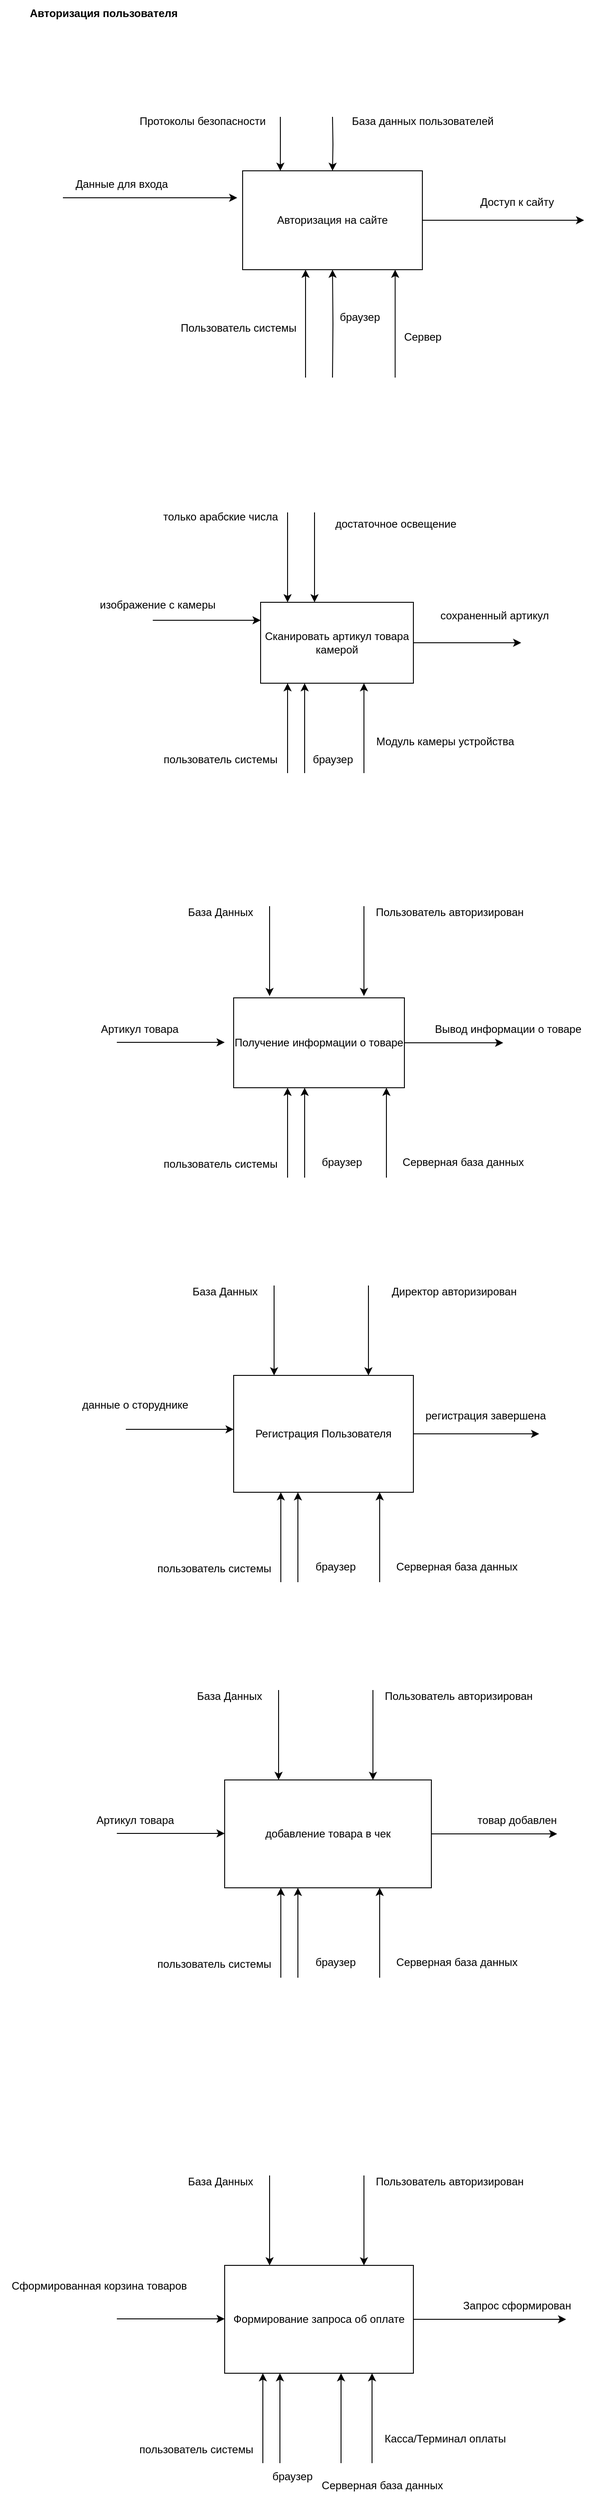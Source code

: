 <mxfile version="22.1.3" type="device">
  <diagram name="Страница — 1" id="ywrntl9T5qYjW6Miu2e3">
    <mxGraphModel dx="1750" dy="957" grid="1" gridSize="10" guides="1" tooltips="1" connect="1" arrows="1" fold="1" page="1" pageScale="1" pageWidth="827" pageHeight="1169" math="0" shadow="0">
      <root>
        <mxCell id="0" />
        <mxCell id="1" parent="0" />
        <mxCell id="PPFiBA-7BCIYIN9y1hDd-3" value="Авторизация пользователя" style="text;html=1;align=center;verticalAlign=middle;resizable=0;points=[];autosize=1;strokeColor=none;fillColor=none;fontStyle=1" vertex="1" parent="1">
          <mxGeometry x="50" y="30" width="190" height="30" as="geometry" />
        </mxCell>
        <mxCell id="PPFiBA-7BCIYIN9y1hDd-7" style="edgeStyle=orthogonalEdgeStyle;rounded=0;orthogonalLoop=1;jettySize=auto;html=1;" edge="1" parent="1" target="PPFiBA-7BCIYIN9y1hDd-4">
          <mxGeometry relative="1" as="geometry">
            <mxPoint x="400" y="160" as="sourcePoint" />
          </mxGeometry>
        </mxCell>
        <mxCell id="PPFiBA-7BCIYIN9y1hDd-9" style="edgeStyle=orthogonalEdgeStyle;rounded=0;orthogonalLoop=1;jettySize=auto;html=1;" edge="1" parent="1" source="PPFiBA-7BCIYIN9y1hDd-4">
          <mxGeometry relative="1" as="geometry">
            <mxPoint x="680" y="275" as="targetPoint" />
          </mxGeometry>
        </mxCell>
        <mxCell id="PPFiBA-7BCIYIN9y1hDd-14" style="edgeStyle=orthogonalEdgeStyle;rounded=0;orthogonalLoop=1;jettySize=auto;html=1;" edge="1" parent="1" target="PPFiBA-7BCIYIN9y1hDd-4">
          <mxGeometry relative="1" as="geometry">
            <mxPoint x="400" y="450" as="sourcePoint" />
          </mxGeometry>
        </mxCell>
        <mxCell id="PPFiBA-7BCIYIN9y1hDd-4" value="Авторизация на сайте" style="rounded=0;whiteSpace=wrap;html=1;" vertex="1" parent="1">
          <mxGeometry x="300" y="220" width="200" height="110" as="geometry" />
        </mxCell>
        <mxCell id="PPFiBA-7BCIYIN9y1hDd-5" value="" style="endArrow=classic;html=1;rounded=0;entryX=-0.03;entryY=0.273;entryDx=0;entryDy=0;entryPerimeter=0;" edge="1" parent="1" target="PPFiBA-7BCIYIN9y1hDd-4">
          <mxGeometry width="50" height="50" relative="1" as="geometry">
            <mxPoint x="100" y="250" as="sourcePoint" />
            <mxPoint x="440" y="200" as="targetPoint" />
          </mxGeometry>
        </mxCell>
        <mxCell id="PPFiBA-7BCIYIN9y1hDd-6" value="Данные для входа" style="text;html=1;align=center;verticalAlign=middle;resizable=0;points=[];autosize=1;strokeColor=none;fillColor=none;" vertex="1" parent="1">
          <mxGeometry x="100" y="220" width="130" height="30" as="geometry" />
        </mxCell>
        <mxCell id="PPFiBA-7BCIYIN9y1hDd-8" value="База данных пользователей" style="text;html=1;align=center;verticalAlign=middle;resizable=0;points=[];autosize=1;strokeColor=none;fillColor=none;" vertex="1" parent="1">
          <mxGeometry x="410" y="150" width="180" height="30" as="geometry" />
        </mxCell>
        <mxCell id="PPFiBA-7BCIYIN9y1hDd-10" value="Доступ к сайту" style="text;html=1;align=center;verticalAlign=middle;resizable=0;points=[];autosize=1;strokeColor=none;fillColor=none;" vertex="1" parent="1">
          <mxGeometry x="550" y="240" width="110" height="30" as="geometry" />
        </mxCell>
        <mxCell id="PPFiBA-7BCIYIN9y1hDd-12" value="Пользователь системы" style="text;html=1;align=center;verticalAlign=middle;resizable=0;points=[];autosize=1;strokeColor=none;fillColor=none;" vertex="1" parent="1">
          <mxGeometry x="220" y="380" width="150" height="30" as="geometry" />
        </mxCell>
        <mxCell id="PPFiBA-7BCIYIN9y1hDd-15" value="браузер" style="text;html=1;align=center;verticalAlign=middle;resizable=0;points=[];autosize=1;strokeColor=none;fillColor=none;" vertex="1" parent="1">
          <mxGeometry x="395" y="368" width="70" height="30" as="geometry" />
        </mxCell>
        <mxCell id="PPFiBA-7BCIYIN9y1hDd-29" style="edgeStyle=orthogonalEdgeStyle;rounded=0;orthogonalLoop=1;jettySize=auto;html=1;" edge="1" parent="1" source="PPFiBA-7BCIYIN9y1hDd-16">
          <mxGeometry relative="1" as="geometry">
            <mxPoint x="610" y="745" as="targetPoint" />
          </mxGeometry>
        </mxCell>
        <mxCell id="PPFiBA-7BCIYIN9y1hDd-16" value="Сканировать артикул товара камерой" style="rounded=0;whiteSpace=wrap;html=1;" vertex="1" parent="1">
          <mxGeometry x="320" y="700" width="170" height="90" as="geometry" />
        </mxCell>
        <mxCell id="PPFiBA-7BCIYIN9y1hDd-17" value="" style="endArrow=classic;html=1;rounded=0;" edge="1" parent="1">
          <mxGeometry width="50" height="50" relative="1" as="geometry">
            <mxPoint x="350" y="890" as="sourcePoint" />
            <mxPoint x="350" y="790" as="targetPoint" />
          </mxGeometry>
        </mxCell>
        <mxCell id="PPFiBA-7BCIYIN9y1hDd-18" value="пользователь системы" style="text;html=1;align=center;verticalAlign=middle;resizable=0;points=[];autosize=1;strokeColor=none;fillColor=none;" vertex="1" parent="1">
          <mxGeometry x="200" y="860" width="150" height="30" as="geometry" />
        </mxCell>
        <mxCell id="PPFiBA-7BCIYIN9y1hDd-19" value="" style="endArrow=classic;html=1;rounded=0;" edge="1" parent="1">
          <mxGeometry width="50" height="50" relative="1" as="geometry">
            <mxPoint x="369" y="890" as="sourcePoint" />
            <mxPoint x="369" y="790" as="targetPoint" />
          </mxGeometry>
        </mxCell>
        <mxCell id="PPFiBA-7BCIYIN9y1hDd-20" value="браузер" style="text;html=1;align=center;verticalAlign=middle;resizable=0;points=[];autosize=1;strokeColor=none;fillColor=none;" vertex="1" parent="1">
          <mxGeometry x="365" y="860" width="70" height="30" as="geometry" />
        </mxCell>
        <mxCell id="PPFiBA-7BCIYIN9y1hDd-21" value="" style="endArrow=classic;html=1;rounded=0;" edge="1" parent="1">
          <mxGeometry width="50" height="50" relative="1" as="geometry">
            <mxPoint x="435" y="890" as="sourcePoint" />
            <mxPoint x="435" y="790" as="targetPoint" />
          </mxGeometry>
        </mxCell>
        <mxCell id="PPFiBA-7BCIYIN9y1hDd-22" value="Модуль камеры устройства" style="text;html=1;align=center;verticalAlign=middle;resizable=0;points=[];autosize=1;strokeColor=none;fillColor=none;" vertex="1" parent="1">
          <mxGeometry x="435" y="840" width="180" height="30" as="geometry" />
        </mxCell>
        <mxCell id="PPFiBA-7BCIYIN9y1hDd-23" value="" style="endArrow=classic;html=1;rounded=0;" edge="1" parent="1">
          <mxGeometry width="50" height="50" relative="1" as="geometry">
            <mxPoint x="200" y="720" as="sourcePoint" />
            <mxPoint x="320" y="720" as="targetPoint" />
          </mxGeometry>
        </mxCell>
        <mxCell id="PPFiBA-7BCIYIN9y1hDd-24" value="изображение с камеры" style="text;html=1;align=center;verticalAlign=middle;resizable=0;points=[];autosize=1;strokeColor=none;fillColor=none;" vertex="1" parent="1">
          <mxGeometry x="130" y="688" width="150" height="30" as="geometry" />
        </mxCell>
        <mxCell id="PPFiBA-7BCIYIN9y1hDd-25" value="" style="endArrow=classic;html=1;rounded=0;" edge="1" parent="1">
          <mxGeometry width="50" height="50" relative="1" as="geometry">
            <mxPoint x="350" y="600" as="sourcePoint" />
            <mxPoint x="350" y="700" as="targetPoint" />
          </mxGeometry>
        </mxCell>
        <mxCell id="PPFiBA-7BCIYIN9y1hDd-26" value="только арабские числа" style="text;html=1;align=center;verticalAlign=middle;resizable=0;points=[];autosize=1;strokeColor=none;fillColor=none;" vertex="1" parent="1">
          <mxGeometry x="200" y="590" width="150" height="30" as="geometry" />
        </mxCell>
        <mxCell id="PPFiBA-7BCIYIN9y1hDd-27" value="" style="endArrow=classic;html=1;rounded=0;" edge="1" parent="1">
          <mxGeometry width="50" height="50" relative="1" as="geometry">
            <mxPoint x="380" y="600" as="sourcePoint" />
            <mxPoint x="380" y="700" as="targetPoint" />
          </mxGeometry>
        </mxCell>
        <mxCell id="PPFiBA-7BCIYIN9y1hDd-28" value="достаточное освещение" style="text;html=1;align=center;verticalAlign=middle;resizable=0;points=[];autosize=1;strokeColor=none;fillColor=none;" vertex="1" parent="1">
          <mxGeometry x="390" y="598" width="160" height="30" as="geometry" />
        </mxCell>
        <mxCell id="PPFiBA-7BCIYIN9y1hDd-30" value="сохраненный артикул" style="text;html=1;align=center;verticalAlign=middle;resizable=0;points=[];autosize=1;strokeColor=none;fillColor=none;" vertex="1" parent="1">
          <mxGeometry x="510" y="700" width="140" height="30" as="geometry" />
        </mxCell>
        <mxCell id="PPFiBA-7BCIYIN9y1hDd-47" style="edgeStyle=orthogonalEdgeStyle;rounded=0;orthogonalLoop=1;jettySize=auto;html=1;" edge="1" parent="1" source="PPFiBA-7BCIYIN9y1hDd-31">
          <mxGeometry relative="1" as="geometry">
            <mxPoint x="590" y="1190" as="targetPoint" />
          </mxGeometry>
        </mxCell>
        <mxCell id="PPFiBA-7BCIYIN9y1hDd-31" value="Получение информации о товаре" style="rounded=0;whiteSpace=wrap;html=1;" vertex="1" parent="1">
          <mxGeometry x="290" y="1140" width="190" height="100" as="geometry" />
        </mxCell>
        <mxCell id="PPFiBA-7BCIYIN9y1hDd-32" value="" style="endArrow=classic;html=1;rounded=0;" edge="1" parent="1">
          <mxGeometry width="50" height="50" relative="1" as="geometry">
            <mxPoint x="350" y="1340" as="sourcePoint" />
            <mxPoint x="350" y="1240" as="targetPoint" />
          </mxGeometry>
        </mxCell>
        <mxCell id="PPFiBA-7BCIYIN9y1hDd-33" value="пользователь системы" style="text;html=1;align=center;verticalAlign=middle;resizable=0;points=[];autosize=1;strokeColor=none;fillColor=none;" vertex="1" parent="1">
          <mxGeometry x="200" y="1310" width="150" height="30" as="geometry" />
        </mxCell>
        <mxCell id="PPFiBA-7BCIYIN9y1hDd-34" value="" style="endArrow=classic;html=1;rounded=0;" edge="1" parent="1">
          <mxGeometry width="50" height="50" relative="1" as="geometry">
            <mxPoint x="369" y="1340" as="sourcePoint" />
            <mxPoint x="369" y="1240" as="targetPoint" />
          </mxGeometry>
        </mxCell>
        <mxCell id="PPFiBA-7BCIYIN9y1hDd-35" value="браузер" style="text;html=1;align=center;verticalAlign=middle;resizable=0;points=[];autosize=1;strokeColor=none;fillColor=none;" vertex="1" parent="1">
          <mxGeometry x="375" y="1308" width="70" height="30" as="geometry" />
        </mxCell>
        <mxCell id="PPFiBA-7BCIYIN9y1hDd-36" value="" style="endArrow=classic;html=1;rounded=0;" edge="1" parent="1">
          <mxGeometry width="50" height="50" relative="1" as="geometry">
            <mxPoint x="160" y="1189.5" as="sourcePoint" />
            <mxPoint x="280" y="1189.5" as="targetPoint" />
          </mxGeometry>
        </mxCell>
        <mxCell id="PPFiBA-7BCIYIN9y1hDd-37" value="Артикул товара" style="text;html=1;align=center;verticalAlign=middle;resizable=0;points=[];autosize=1;strokeColor=none;fillColor=none;" vertex="1" parent="1">
          <mxGeometry x="130" y="1160" width="110" height="30" as="geometry" />
        </mxCell>
        <mxCell id="PPFiBA-7BCIYIN9y1hDd-40" value="" style="endArrow=classic;html=1;rounded=0;" edge="1" parent="1">
          <mxGeometry width="50" height="50" relative="1" as="geometry">
            <mxPoint x="330" y="1038" as="sourcePoint" />
            <mxPoint x="330" y="1138" as="targetPoint" />
          </mxGeometry>
        </mxCell>
        <mxCell id="PPFiBA-7BCIYIN9y1hDd-41" value="База Данных" style="text;html=1;align=center;verticalAlign=middle;resizable=0;points=[];autosize=1;strokeColor=none;fillColor=none;" vertex="1" parent="1">
          <mxGeometry x="225" y="1030" width="100" height="30" as="geometry" />
        </mxCell>
        <mxCell id="PPFiBA-7BCIYIN9y1hDd-42" value="" style="endArrow=classic;html=1;rounded=0;" edge="1" parent="1">
          <mxGeometry width="50" height="50" relative="1" as="geometry">
            <mxPoint x="435" y="1038" as="sourcePoint" />
            <mxPoint x="435" y="1138" as="targetPoint" />
          </mxGeometry>
        </mxCell>
        <mxCell id="PPFiBA-7BCIYIN9y1hDd-43" value="Пользователь авторизирован" style="text;html=1;align=center;verticalAlign=middle;resizable=0;points=[];autosize=1;strokeColor=none;fillColor=none;" vertex="1" parent="1">
          <mxGeometry x="435" y="1030" width="190" height="30" as="geometry" />
        </mxCell>
        <mxCell id="PPFiBA-7BCIYIN9y1hDd-45" value="" style="endArrow=classic;html=1;rounded=0;" edge="1" parent="1">
          <mxGeometry width="50" height="50" relative="1" as="geometry">
            <mxPoint x="460" y="1340" as="sourcePoint" />
            <mxPoint x="460" y="1240" as="targetPoint" />
          </mxGeometry>
        </mxCell>
        <mxCell id="PPFiBA-7BCIYIN9y1hDd-46" value="Серверная база данных" style="text;html=1;align=center;verticalAlign=middle;resizable=0;points=[];autosize=1;strokeColor=none;fillColor=none;" vertex="1" parent="1">
          <mxGeometry x="465" y="1308" width="160" height="30" as="geometry" />
        </mxCell>
        <mxCell id="PPFiBA-7BCIYIN9y1hDd-48" value="Вывод информации о товаре" style="text;html=1;align=center;verticalAlign=middle;resizable=0;points=[];autosize=1;strokeColor=none;fillColor=none;" vertex="1" parent="1">
          <mxGeometry x="500" y="1160" width="190" height="30" as="geometry" />
        </mxCell>
        <mxCell id="PPFiBA-7BCIYIN9y1hDd-66" style="edgeStyle=orthogonalEdgeStyle;rounded=0;orthogonalLoop=1;jettySize=auto;html=1;" edge="1" parent="1" source="PPFiBA-7BCIYIN9y1hDd-49">
          <mxGeometry relative="1" as="geometry">
            <mxPoint x="630" y="1625" as="targetPoint" />
          </mxGeometry>
        </mxCell>
        <mxCell id="PPFiBA-7BCIYIN9y1hDd-49" value="Регистрация Пользователя" style="rounded=0;whiteSpace=wrap;html=1;" vertex="1" parent="1">
          <mxGeometry x="290" y="1560" width="200" height="130" as="geometry" />
        </mxCell>
        <mxCell id="PPFiBA-7BCIYIN9y1hDd-50" value="" style="endArrow=classic;html=1;rounded=0;" edge="1" parent="1">
          <mxGeometry width="50" height="50" relative="1" as="geometry">
            <mxPoint x="342.5" y="1790" as="sourcePoint" />
            <mxPoint x="342.5" y="1690" as="targetPoint" />
          </mxGeometry>
        </mxCell>
        <mxCell id="PPFiBA-7BCIYIN9y1hDd-51" value="пользователь системы" style="text;html=1;align=center;verticalAlign=middle;resizable=0;points=[];autosize=1;strokeColor=none;fillColor=none;" vertex="1" parent="1">
          <mxGeometry x="192.5" y="1760" width="150" height="30" as="geometry" />
        </mxCell>
        <mxCell id="PPFiBA-7BCIYIN9y1hDd-52" value="" style="endArrow=classic;html=1;rounded=0;" edge="1" parent="1">
          <mxGeometry width="50" height="50" relative="1" as="geometry">
            <mxPoint x="361.5" y="1790" as="sourcePoint" />
            <mxPoint x="361.5" y="1690" as="targetPoint" />
          </mxGeometry>
        </mxCell>
        <mxCell id="PPFiBA-7BCIYIN9y1hDd-53" value="браузер" style="text;html=1;align=center;verticalAlign=middle;resizable=0;points=[];autosize=1;strokeColor=none;fillColor=none;" vertex="1" parent="1">
          <mxGeometry x="367.5" y="1758" width="70" height="30" as="geometry" />
        </mxCell>
        <mxCell id="PPFiBA-7BCIYIN9y1hDd-54" value="" style="endArrow=classic;html=1;rounded=0;" edge="1" parent="1">
          <mxGeometry width="50" height="50" relative="1" as="geometry">
            <mxPoint x="452.5" y="1790" as="sourcePoint" />
            <mxPoint x="452.5" y="1690" as="targetPoint" />
          </mxGeometry>
        </mxCell>
        <mxCell id="PPFiBA-7BCIYIN9y1hDd-55" value="Серверная база данных" style="text;html=1;align=center;verticalAlign=middle;resizable=0;points=[];autosize=1;strokeColor=none;fillColor=none;" vertex="1" parent="1">
          <mxGeometry x="457.5" y="1758" width="160" height="30" as="geometry" />
        </mxCell>
        <mxCell id="PPFiBA-7BCIYIN9y1hDd-56" value="" style="endArrow=classic;html=1;rounded=0;" edge="1" parent="1">
          <mxGeometry width="50" height="50" relative="1" as="geometry">
            <mxPoint x="335" y="1460" as="sourcePoint" />
            <mxPoint x="335" y="1560" as="targetPoint" />
          </mxGeometry>
        </mxCell>
        <mxCell id="PPFiBA-7BCIYIN9y1hDd-57" value="База Данных" style="text;html=1;align=center;verticalAlign=middle;resizable=0;points=[];autosize=1;strokeColor=none;fillColor=none;" vertex="1" parent="1">
          <mxGeometry x="230" y="1452" width="100" height="30" as="geometry" />
        </mxCell>
        <mxCell id="PPFiBA-7BCIYIN9y1hDd-58" value="" style="endArrow=classic;html=1;rounded=0;" edge="1" parent="1">
          <mxGeometry width="50" height="50" relative="1" as="geometry">
            <mxPoint x="440" y="1460" as="sourcePoint" />
            <mxPoint x="440" y="1560" as="targetPoint" />
          </mxGeometry>
        </mxCell>
        <mxCell id="PPFiBA-7BCIYIN9y1hDd-59" value="Директор авторизирован" style="text;html=1;align=center;verticalAlign=middle;resizable=0;points=[];autosize=1;strokeColor=none;fillColor=none;" vertex="1" parent="1">
          <mxGeometry x="455" y="1452" width="160" height="30" as="geometry" />
        </mxCell>
        <mxCell id="PPFiBA-7BCIYIN9y1hDd-64" value="" style="endArrow=classic;html=1;rounded=0;" edge="1" parent="1">
          <mxGeometry width="50" height="50" relative="1" as="geometry">
            <mxPoint x="170" y="1620" as="sourcePoint" />
            <mxPoint x="290" y="1620" as="targetPoint" />
          </mxGeometry>
        </mxCell>
        <mxCell id="PPFiBA-7BCIYIN9y1hDd-65" value="данные о сторуднике" style="text;html=1;align=center;verticalAlign=middle;resizable=0;points=[];autosize=1;strokeColor=none;fillColor=none;" vertex="1" parent="1">
          <mxGeometry x="110" y="1578" width="140" height="30" as="geometry" />
        </mxCell>
        <mxCell id="PPFiBA-7BCIYIN9y1hDd-67" value="регистрация завершена" style="text;html=1;align=center;verticalAlign=middle;resizable=0;points=[];autosize=1;strokeColor=none;fillColor=none;" vertex="1" parent="1">
          <mxGeometry x="490" y="1590" width="160" height="30" as="geometry" />
        </mxCell>
        <mxCell id="PPFiBA-7BCIYIN9y1hDd-81" style="edgeStyle=orthogonalEdgeStyle;rounded=0;orthogonalLoop=1;jettySize=auto;html=1;" edge="1" parent="1" source="PPFiBA-7BCIYIN9y1hDd-68">
          <mxGeometry relative="1" as="geometry">
            <mxPoint x="650" y="2070" as="targetPoint" />
          </mxGeometry>
        </mxCell>
        <mxCell id="PPFiBA-7BCIYIN9y1hDd-68" value="добавление товара в чек" style="rounded=0;whiteSpace=wrap;html=1;" vertex="1" parent="1">
          <mxGeometry x="280" y="2010" width="230" height="120" as="geometry" />
        </mxCell>
        <mxCell id="PPFiBA-7BCIYIN9y1hDd-69" value="" style="endArrow=classic;html=1;rounded=0;" edge="1" parent="1">
          <mxGeometry width="50" height="50" relative="1" as="geometry">
            <mxPoint x="342.5" y="2230" as="sourcePoint" />
            <mxPoint x="342.5" y="2130" as="targetPoint" />
          </mxGeometry>
        </mxCell>
        <mxCell id="PPFiBA-7BCIYIN9y1hDd-70" value="пользователь системы" style="text;html=1;align=center;verticalAlign=middle;resizable=0;points=[];autosize=1;strokeColor=none;fillColor=none;" vertex="1" parent="1">
          <mxGeometry x="192.5" y="2200" width="150" height="30" as="geometry" />
        </mxCell>
        <mxCell id="PPFiBA-7BCIYIN9y1hDd-71" value="" style="endArrow=classic;html=1;rounded=0;" edge="1" parent="1">
          <mxGeometry width="50" height="50" relative="1" as="geometry">
            <mxPoint x="361.5" y="2230" as="sourcePoint" />
            <mxPoint x="361.5" y="2130" as="targetPoint" />
          </mxGeometry>
        </mxCell>
        <mxCell id="PPFiBA-7BCIYIN9y1hDd-72" value="браузер" style="text;html=1;align=center;verticalAlign=middle;resizable=0;points=[];autosize=1;strokeColor=none;fillColor=none;" vertex="1" parent="1">
          <mxGeometry x="367.5" y="2198" width="70" height="30" as="geometry" />
        </mxCell>
        <mxCell id="PPFiBA-7BCIYIN9y1hDd-73" value="" style="endArrow=classic;html=1;rounded=0;" edge="1" parent="1">
          <mxGeometry width="50" height="50" relative="1" as="geometry">
            <mxPoint x="452.5" y="2230" as="sourcePoint" />
            <mxPoint x="452.5" y="2130" as="targetPoint" />
          </mxGeometry>
        </mxCell>
        <mxCell id="PPFiBA-7BCIYIN9y1hDd-74" value="Серверная база данных" style="text;html=1;align=center;verticalAlign=middle;resizable=0;points=[];autosize=1;strokeColor=none;fillColor=none;" vertex="1" parent="1">
          <mxGeometry x="457.5" y="2198" width="160" height="30" as="geometry" />
        </mxCell>
        <mxCell id="PPFiBA-7BCIYIN9y1hDd-75" value="" style="endArrow=classic;html=1;rounded=0;" edge="1" parent="1">
          <mxGeometry width="50" height="50" relative="1" as="geometry">
            <mxPoint x="160" y="2069.5" as="sourcePoint" />
            <mxPoint x="280" y="2069.5" as="targetPoint" />
          </mxGeometry>
        </mxCell>
        <mxCell id="PPFiBA-7BCIYIN9y1hDd-76" value="Артикул товара" style="text;html=1;align=center;verticalAlign=middle;resizable=0;points=[];autosize=1;strokeColor=none;fillColor=none;" vertex="1" parent="1">
          <mxGeometry x="125" y="2040" width="110" height="30" as="geometry" />
        </mxCell>
        <mxCell id="PPFiBA-7BCIYIN9y1hDd-77" value="" style="endArrow=classic;html=1;rounded=0;" edge="1" parent="1">
          <mxGeometry width="50" height="50" relative="1" as="geometry">
            <mxPoint x="340" y="1910" as="sourcePoint" />
            <mxPoint x="340" y="2010" as="targetPoint" />
          </mxGeometry>
        </mxCell>
        <mxCell id="PPFiBA-7BCIYIN9y1hDd-78" value="База Данных" style="text;html=1;align=center;verticalAlign=middle;resizable=0;points=[];autosize=1;strokeColor=none;fillColor=none;" vertex="1" parent="1">
          <mxGeometry x="235" y="1902" width="100" height="30" as="geometry" />
        </mxCell>
        <mxCell id="PPFiBA-7BCIYIN9y1hDd-79" value="" style="endArrow=classic;html=1;rounded=0;" edge="1" parent="1">
          <mxGeometry width="50" height="50" relative="1" as="geometry">
            <mxPoint x="445" y="1910" as="sourcePoint" />
            <mxPoint x="445" y="2010" as="targetPoint" />
          </mxGeometry>
        </mxCell>
        <mxCell id="PPFiBA-7BCIYIN9y1hDd-80" value="Пользователь авторизирован" style="text;html=1;align=center;verticalAlign=middle;resizable=0;points=[];autosize=1;strokeColor=none;fillColor=none;" vertex="1" parent="1">
          <mxGeometry x="445" y="1902" width="190" height="30" as="geometry" />
        </mxCell>
        <mxCell id="PPFiBA-7BCIYIN9y1hDd-82" value="товар добавлен" style="text;html=1;align=center;verticalAlign=middle;resizable=0;points=[];autosize=1;strokeColor=none;fillColor=none;" vertex="1" parent="1">
          <mxGeometry x="550" y="2040" width="110" height="30" as="geometry" />
        </mxCell>
        <mxCell id="PPFiBA-7BCIYIN9y1hDd-105" style="edgeStyle=orthogonalEdgeStyle;rounded=0;orthogonalLoop=1;jettySize=auto;html=1;" edge="1" parent="1" source="PPFiBA-7BCIYIN9y1hDd-83">
          <mxGeometry relative="1" as="geometry">
            <mxPoint x="660" y="2610" as="targetPoint" />
          </mxGeometry>
        </mxCell>
        <mxCell id="PPFiBA-7BCIYIN9y1hDd-83" value="Формирование запроса об оплате" style="rounded=0;whiteSpace=wrap;html=1;" vertex="1" parent="1">
          <mxGeometry x="280" y="2550" width="210" height="120" as="geometry" />
        </mxCell>
        <mxCell id="PPFiBA-7BCIYIN9y1hDd-84" value="" style="endArrow=classic;html=1;rounded=0;" edge="1" parent="1">
          <mxGeometry width="50" height="50" relative="1" as="geometry">
            <mxPoint x="322.5" y="2770" as="sourcePoint" />
            <mxPoint x="322.5" y="2670" as="targetPoint" />
          </mxGeometry>
        </mxCell>
        <mxCell id="PPFiBA-7BCIYIN9y1hDd-85" value="пользователь системы" style="text;html=1;align=center;verticalAlign=middle;resizable=0;points=[];autosize=1;strokeColor=none;fillColor=none;" vertex="1" parent="1">
          <mxGeometry x="172.5" y="2740" width="150" height="30" as="geometry" />
        </mxCell>
        <mxCell id="PPFiBA-7BCIYIN9y1hDd-86" value="" style="endArrow=classic;html=1;rounded=0;" edge="1" parent="1">
          <mxGeometry width="50" height="50" relative="1" as="geometry">
            <mxPoint x="341.5" y="2770" as="sourcePoint" />
            <mxPoint x="341.5" y="2670" as="targetPoint" />
          </mxGeometry>
        </mxCell>
        <mxCell id="PPFiBA-7BCIYIN9y1hDd-87" value="браузер" style="text;html=1;align=center;verticalAlign=middle;resizable=0;points=[];autosize=1;strokeColor=none;fillColor=none;" vertex="1" parent="1">
          <mxGeometry x="320" y="2770" width="70" height="30" as="geometry" />
        </mxCell>
        <mxCell id="PPFiBA-7BCIYIN9y1hDd-88" value="" style="endArrow=classic;html=1;rounded=0;" edge="1" parent="1">
          <mxGeometry width="50" height="50" relative="1" as="geometry">
            <mxPoint x="409.5" y="2770" as="sourcePoint" />
            <mxPoint x="409.5" y="2670" as="targetPoint" />
          </mxGeometry>
        </mxCell>
        <mxCell id="PPFiBA-7BCIYIN9y1hDd-89" value="Серверная база данных" style="text;html=1;align=center;verticalAlign=middle;resizable=0;points=[];autosize=1;strokeColor=none;fillColor=none;" vertex="1" parent="1">
          <mxGeometry x="375" y="2780" width="160" height="30" as="geometry" />
        </mxCell>
        <mxCell id="PPFiBA-7BCIYIN9y1hDd-96" value="" style="endArrow=classic;html=1;rounded=0;" edge="1" parent="1">
          <mxGeometry width="50" height="50" relative="1" as="geometry">
            <mxPoint x="444" y="2770" as="sourcePoint" />
            <mxPoint x="444" y="2670" as="targetPoint" />
          </mxGeometry>
        </mxCell>
        <mxCell id="PPFiBA-7BCIYIN9y1hDd-97" value="Касса/Терминал оплаты" style="text;html=1;align=center;verticalAlign=middle;resizable=0;points=[];autosize=1;strokeColor=none;fillColor=none;" vertex="1" parent="1">
          <mxGeometry x="445" y="2728" width="160" height="30" as="geometry" />
        </mxCell>
        <mxCell id="PPFiBA-7BCIYIN9y1hDd-98" value="" style="endArrow=classic;html=1;rounded=0;" edge="1" parent="1">
          <mxGeometry width="50" height="50" relative="1" as="geometry">
            <mxPoint x="160" y="2609.5" as="sourcePoint" />
            <mxPoint x="280" y="2609.5" as="targetPoint" />
          </mxGeometry>
        </mxCell>
        <mxCell id="PPFiBA-7BCIYIN9y1hDd-99" value="Сформированная корзина товаров" style="text;html=1;align=center;verticalAlign=middle;resizable=0;points=[];autosize=1;strokeColor=none;fillColor=none;" vertex="1" parent="1">
          <mxGeometry x="30" y="2558" width="220" height="30" as="geometry" />
        </mxCell>
        <mxCell id="PPFiBA-7BCIYIN9y1hDd-100" value="" style="endArrow=classic;html=1;rounded=0;" edge="1" parent="1">
          <mxGeometry width="50" height="50" relative="1" as="geometry">
            <mxPoint x="330" y="2450" as="sourcePoint" />
            <mxPoint x="330" y="2550" as="targetPoint" />
          </mxGeometry>
        </mxCell>
        <mxCell id="PPFiBA-7BCIYIN9y1hDd-101" value="База Данных" style="text;html=1;align=center;verticalAlign=middle;resizable=0;points=[];autosize=1;strokeColor=none;fillColor=none;" vertex="1" parent="1">
          <mxGeometry x="225" y="2442" width="100" height="30" as="geometry" />
        </mxCell>
        <mxCell id="PPFiBA-7BCIYIN9y1hDd-102" value="" style="endArrow=classic;html=1;rounded=0;" edge="1" parent="1">
          <mxGeometry width="50" height="50" relative="1" as="geometry">
            <mxPoint x="435" y="2450" as="sourcePoint" />
            <mxPoint x="435" y="2550" as="targetPoint" />
          </mxGeometry>
        </mxCell>
        <mxCell id="PPFiBA-7BCIYIN9y1hDd-103" value="Пользователь авторизирован" style="text;html=1;align=center;verticalAlign=middle;resizable=0;points=[];autosize=1;strokeColor=none;fillColor=none;" vertex="1" parent="1">
          <mxGeometry x="435" y="2442" width="190" height="30" as="geometry" />
        </mxCell>
        <mxCell id="PPFiBA-7BCIYIN9y1hDd-106" value="Запрос сформирован" style="text;html=1;align=center;verticalAlign=middle;resizable=0;points=[];autosize=1;strokeColor=none;fillColor=none;" vertex="1" parent="1">
          <mxGeometry x="535" y="2580" width="140" height="30" as="geometry" />
        </mxCell>
        <mxCell id="PPFiBA-7BCIYIN9y1hDd-107" style="edgeStyle=orthogonalEdgeStyle;rounded=0;orthogonalLoop=1;jettySize=auto;html=1;" edge="1" parent="1">
          <mxGeometry relative="1" as="geometry">
            <mxPoint x="370" y="330" as="targetPoint" />
            <mxPoint x="370" y="450" as="sourcePoint" />
          </mxGeometry>
        </mxCell>
        <mxCell id="PPFiBA-7BCIYIN9y1hDd-108" style="edgeStyle=orthogonalEdgeStyle;rounded=0;orthogonalLoop=1;jettySize=auto;html=1;" edge="1" parent="1">
          <mxGeometry relative="1" as="geometry">
            <mxPoint x="341.96" y="220" as="targetPoint" />
            <mxPoint x="341.96" y="160" as="sourcePoint" />
            <Array as="points">
              <mxPoint x="341.96" y="180" />
              <mxPoint x="341.96" y="180" />
            </Array>
          </mxGeometry>
        </mxCell>
        <mxCell id="PPFiBA-7BCIYIN9y1hDd-109" value="Протоколы безопасности" style="text;html=1;align=center;verticalAlign=middle;resizable=0;points=[];autosize=1;strokeColor=none;fillColor=none;" vertex="1" parent="1">
          <mxGeometry x="175" y="150" width="160" height="30" as="geometry" />
        </mxCell>
        <mxCell id="PPFiBA-7BCIYIN9y1hDd-111" style="edgeStyle=orthogonalEdgeStyle;rounded=0;orthogonalLoop=1;jettySize=auto;html=1;" edge="1" parent="1">
          <mxGeometry relative="1" as="geometry">
            <mxPoint x="469.73" y="330" as="targetPoint" />
            <mxPoint x="469.73" y="450" as="sourcePoint" />
          </mxGeometry>
        </mxCell>
        <mxCell id="PPFiBA-7BCIYIN9y1hDd-112" value="Сервер" style="text;html=1;align=center;verticalAlign=middle;resizable=0;points=[];autosize=1;strokeColor=none;fillColor=none;" vertex="1" parent="1">
          <mxGeometry x="465" y="390" width="70" height="30" as="geometry" />
        </mxCell>
      </root>
    </mxGraphModel>
  </diagram>
</mxfile>
